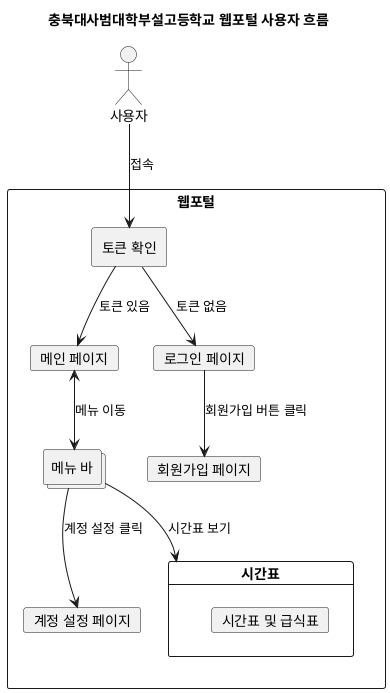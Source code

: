@startuml User
title 충북대사범대학부설고등학교 웹포털 사용자 흐름

actor "사용자" as user

rectangle "웹포털" {
    card "메인 페이지" as main
    rectangle "토큰 확인" as token_check
    collections "메뉴 바" as menu
    card "로그인 페이지" as login
    card "회원가입 페이지" as register
    card "계정 설정 페이지" as account_settings
    card "시간표" as time_table {
        card "시간표 및 급식표" as subject_abbreviation
    }
}

user --> token_check : 접속

token_check --> main : 토큰 있음
token_check --> login : 토큰 없음

login --> register : 회원가입 버튼 클릭
main <--> menu : 메뉴 이동
menu --> account_settings : 계정 설정 클릭
menu --> time_table : 시간표 보기

@enduml